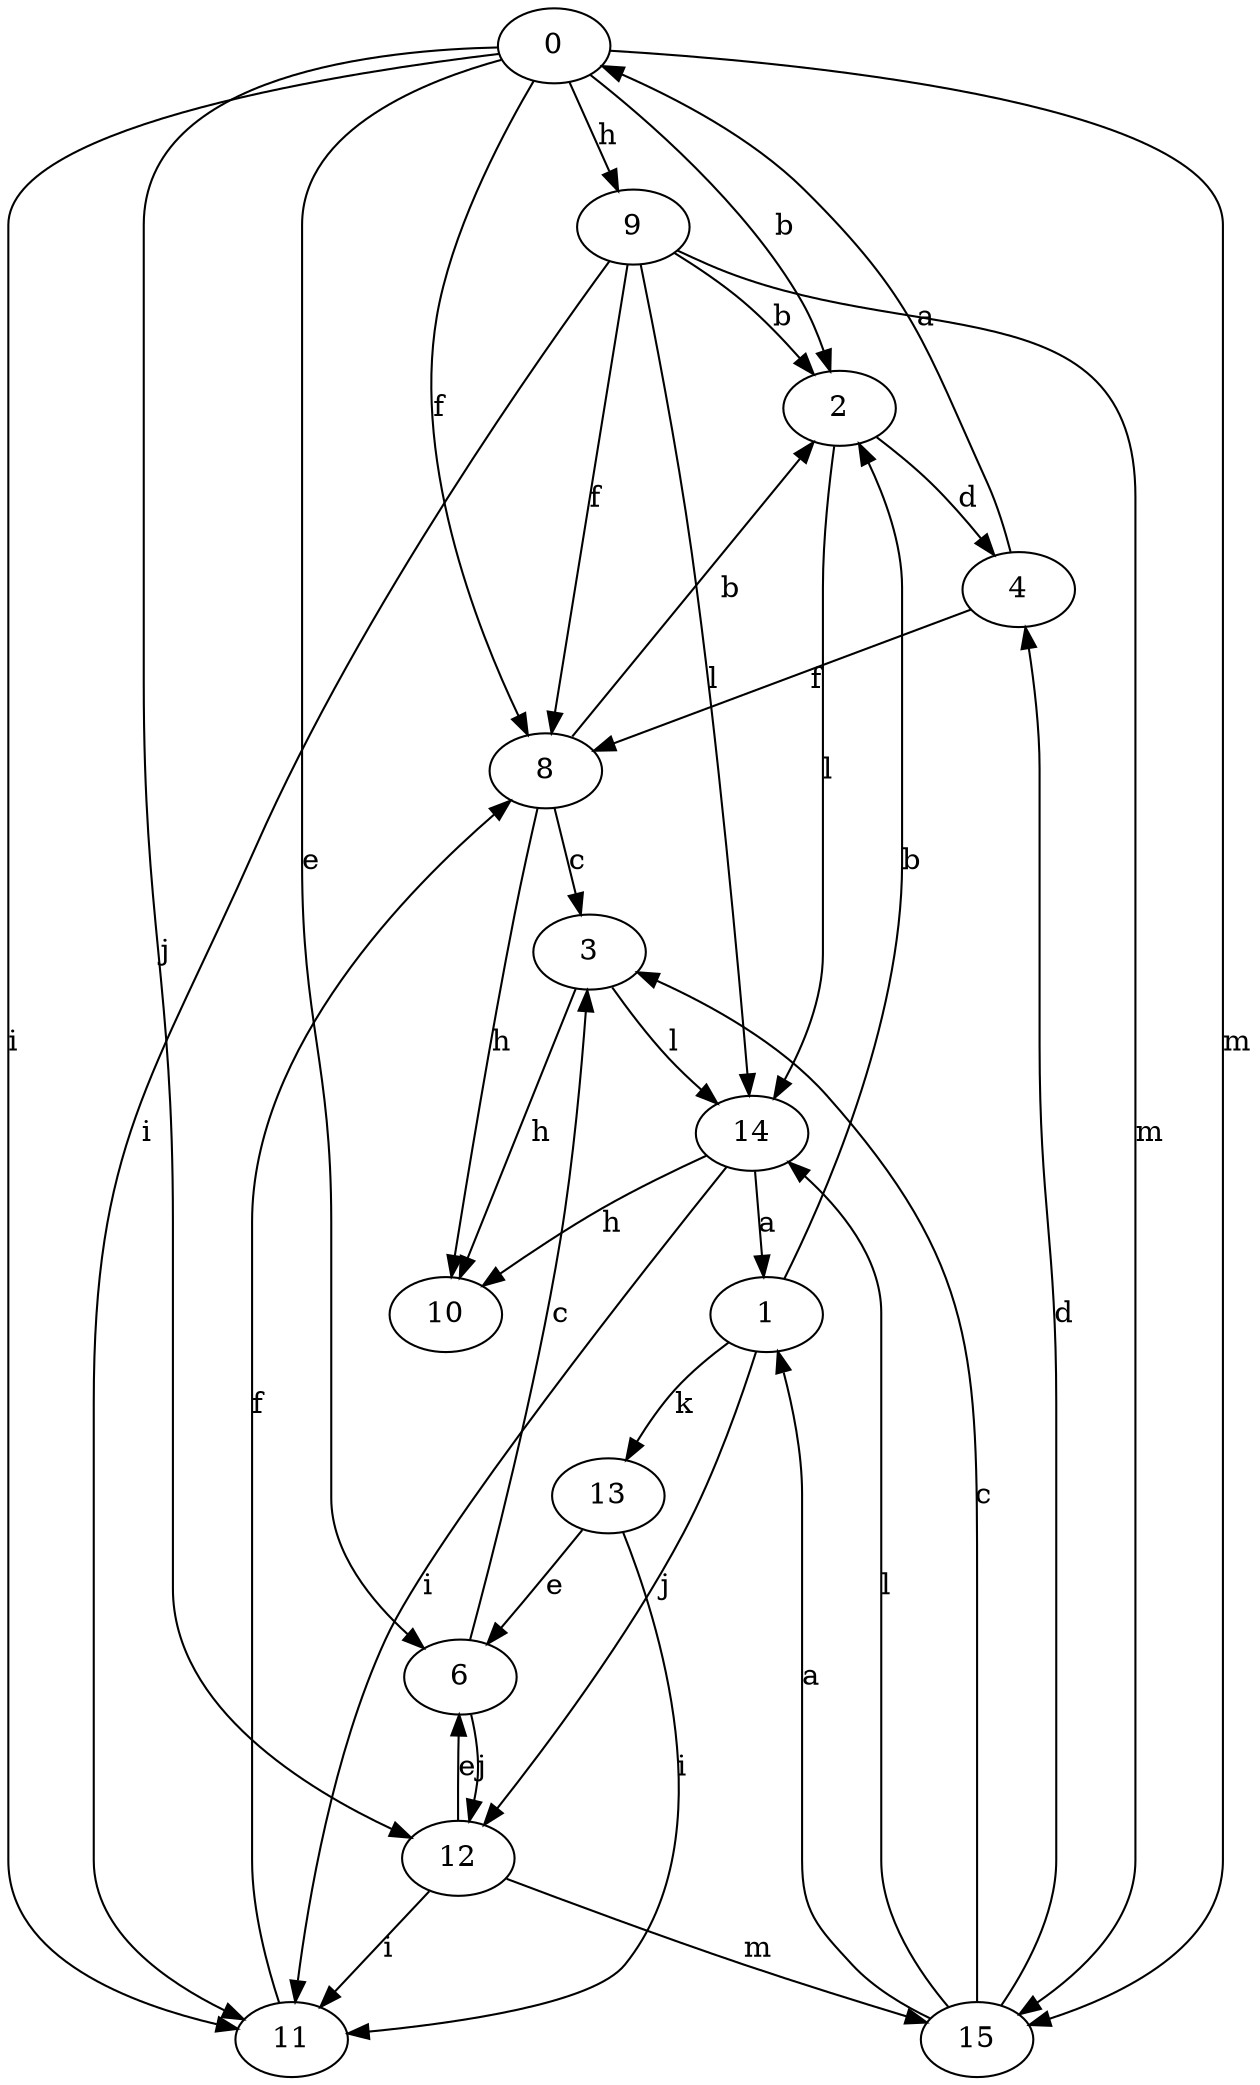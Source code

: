 strict digraph  {
0;
1;
2;
3;
4;
6;
8;
9;
10;
11;
12;
13;
14;
15;
0 -> 2  [label=b];
0 -> 6  [label=e];
0 -> 8  [label=f];
0 -> 9  [label=h];
0 -> 11  [label=i];
0 -> 12  [label=j];
0 -> 15  [label=m];
1 -> 2  [label=b];
1 -> 12  [label=j];
1 -> 13  [label=k];
2 -> 4  [label=d];
2 -> 14  [label=l];
3 -> 10  [label=h];
3 -> 14  [label=l];
4 -> 0  [label=a];
4 -> 8  [label=f];
6 -> 3  [label=c];
6 -> 12  [label=j];
8 -> 2  [label=b];
8 -> 3  [label=c];
8 -> 10  [label=h];
9 -> 2  [label=b];
9 -> 8  [label=f];
9 -> 11  [label=i];
9 -> 14  [label=l];
9 -> 15  [label=m];
11 -> 8  [label=f];
12 -> 6  [label=e];
12 -> 11  [label=i];
12 -> 15  [label=m];
13 -> 6  [label=e];
13 -> 11  [label=i];
14 -> 1  [label=a];
14 -> 10  [label=h];
14 -> 11  [label=i];
15 -> 1  [label=a];
15 -> 3  [label=c];
15 -> 4  [label=d];
15 -> 14  [label=l];
}
